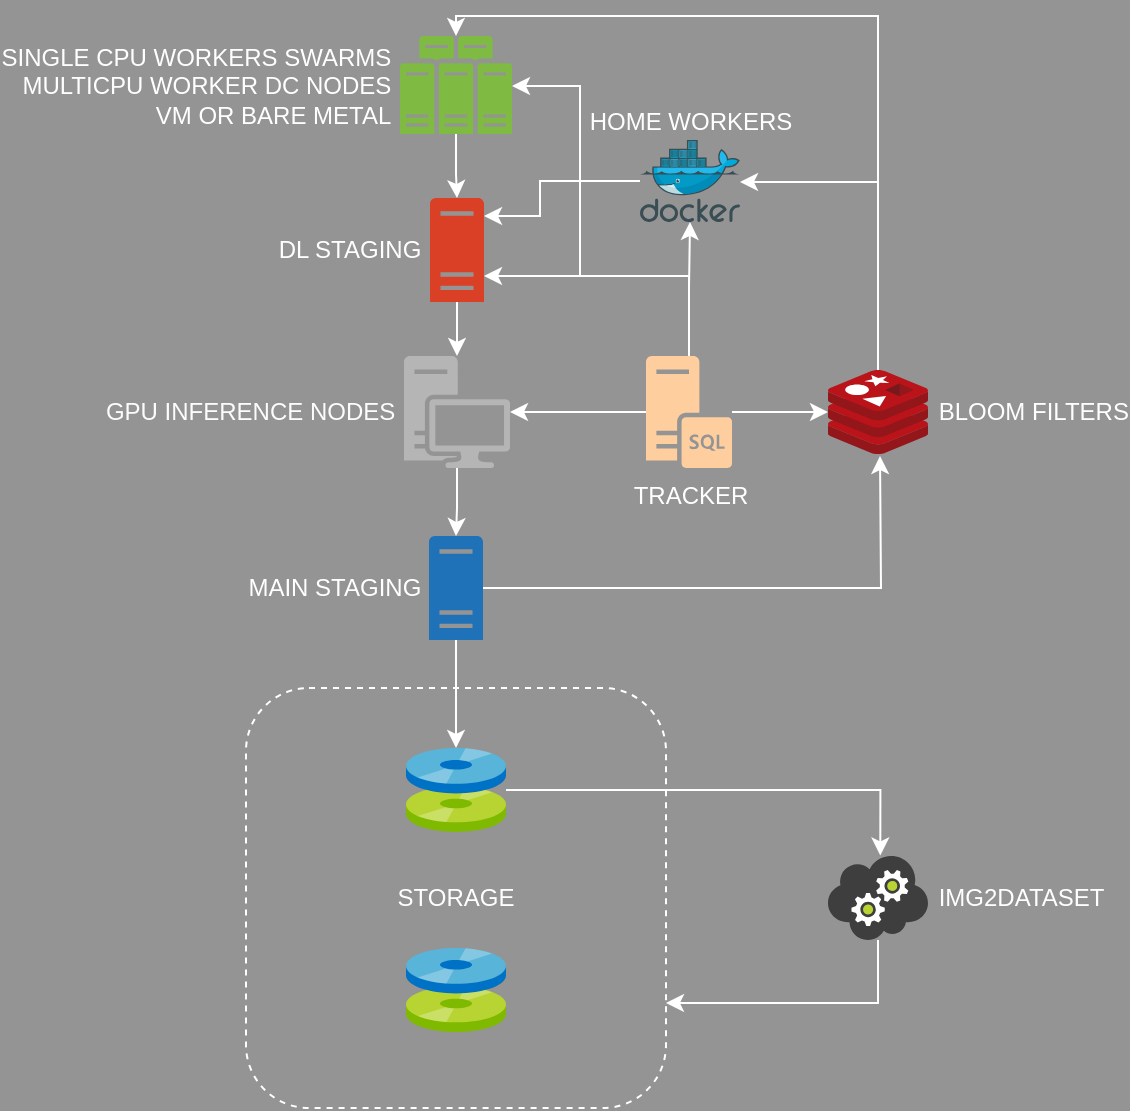 <mxfile version="15.1.1" type="github">
  <diagram id="HWF6cFD_o7p9VQBaK8Nd" name="Page-1">
    <mxGraphModel dx="3342" dy="1874" grid="1" gridSize="10" guides="1" tooltips="1" connect="1" arrows="1" fold="1" page="1" pageScale="1" pageWidth="1169" pageHeight="827" background="#949494" math="0" shadow="0">
      <root>
        <mxCell id="0" />
        <mxCell id="1" parent="0" />
        <mxCell id="32pcUigWsBj-OOpQZ1Kn-11" style="edgeStyle=orthogonalEdgeStyle;rounded=0;orthogonalLoop=1;jettySize=auto;html=1;strokeColor=#FFFFFF;" parent="1" source="32pcUigWsBj-OOpQZ1Kn-1" target="32pcUigWsBj-OOpQZ1Kn-3" edge="1">
          <mxGeometry relative="1" as="geometry">
            <Array as="points">
              <mxPoint x="719" y="20" />
              <mxPoint x="508" y="20" />
            </Array>
          </mxGeometry>
        </mxCell>
        <mxCell id="32pcUigWsBj-OOpQZ1Kn-12" style="edgeStyle=orthogonalEdgeStyle;rounded=0;orthogonalLoop=1;jettySize=auto;html=1;strokeColor=#FFFFFF;" parent="1" source="32pcUigWsBj-OOpQZ1Kn-1" target="32pcUigWsBj-OOpQZ1Kn-2" edge="1">
          <mxGeometry relative="1" as="geometry">
            <mxPoint x="649" y="94" as="targetPoint" />
            <Array as="points">
              <mxPoint x="719" y="103" />
            </Array>
          </mxGeometry>
        </mxCell>
        <mxCell id="32pcUigWsBj-OOpQZ1Kn-1" value="&amp;nbsp;BLOOM FILTERS" style="aspect=fixed;html=1;points=[];align=left;image;fontSize=12;image=img/lib/mscae/Cache_Redis_Product.svg;labelPosition=right;verticalLabelPosition=middle;verticalAlign=middle;labelBackgroundColor=none;fontColor=#FFFFFF;" parent="1" vertex="1">
          <mxGeometry x="694" y="197" width="50" height="42" as="geometry" />
        </mxCell>
        <mxCell id="aqjGa1b1h-gu6OBOAQX7-2" style="edgeStyle=orthogonalEdgeStyle;rounded=0;orthogonalLoop=1;jettySize=auto;html=1;strokeColor=#FFFFFF;" parent="1" source="32pcUigWsBj-OOpQZ1Kn-2" target="32pcUigWsBj-OOpQZ1Kn-5" edge="1">
          <mxGeometry relative="1" as="geometry">
            <Array as="points">
              <mxPoint x="550" y="103" />
              <mxPoint x="550" y="120" />
            </Array>
          </mxGeometry>
        </mxCell>
        <mxCell id="32pcUigWsBj-OOpQZ1Kn-2" value="HOME WORKERS" style="aspect=fixed;html=1;points=[];align=center;image;fontSize=12;image=img/lib/mscae/Docker.svg;labelPosition=center;verticalLabelPosition=top;verticalAlign=bottom;labelBackgroundColor=none;fontColor=#FFFFFF;noLabel=0;direction=east;" parent="1" vertex="1">
          <mxGeometry x="600" y="82" width="50" height="41" as="geometry" />
        </mxCell>
        <mxCell id="32pcUigWsBj-OOpQZ1Kn-7" style="edgeStyle=orthogonalEdgeStyle;rounded=0;orthogonalLoop=1;jettySize=auto;html=1;strokeColor=#FFFFFF;" parent="1" source="32pcUigWsBj-OOpQZ1Kn-3" target="32pcUigWsBj-OOpQZ1Kn-5" edge="1">
          <mxGeometry relative="1" as="geometry" />
        </mxCell>
        <mxCell id="32pcUigWsBj-OOpQZ1Kn-3" value="SINGLE CPU WORKERS SWARMS&amp;nbsp;&lt;br&gt;MULTICPU WORKER DC NODES&amp;nbsp;&lt;br&gt;VM OR BARE METAL&amp;nbsp;" style="pointerEvents=1;shadow=0;dashed=0;html=1;strokeColor=none;fillColor=#505050;labelPosition=left;verticalLabelPosition=middle;verticalAlign=middle;outlineConnect=0;align=right;shape=mxgraph.office.servers.server_farm;fillColor=#7FBA42;fontColor=#FFFFFF;" parent="1" vertex="1">
          <mxGeometry x="480" y="30" width="56" height="49" as="geometry" />
        </mxCell>
        <mxCell id="32pcUigWsBj-OOpQZ1Kn-15" style="edgeStyle=orthogonalEdgeStyle;rounded=0;orthogonalLoop=1;jettySize=auto;html=1;strokeColor=#FFFFFF;" parent="1" source="32pcUigWsBj-OOpQZ1Kn-4" target="32pcUigWsBj-OOpQZ1Kn-14" edge="1">
          <mxGeometry relative="1" as="geometry" />
        </mxCell>
        <mxCell id="aqjGa1b1h-gu6OBOAQX7-8" style="edgeStyle=orthogonalEdgeStyle;rounded=0;orthogonalLoop=1;jettySize=auto;html=1;fontColor=#FFFFFF;strokeColor=#FFFFFF;" parent="1" source="32pcUigWsBj-OOpQZ1Kn-4" edge="1">
          <mxGeometry relative="1" as="geometry">
            <mxPoint x="720" y="240" as="targetPoint" />
          </mxGeometry>
        </mxCell>
        <mxCell id="32pcUigWsBj-OOpQZ1Kn-4" value="MAIN STAGING&amp;nbsp;" style="pointerEvents=1;shadow=0;dashed=0;html=1;strokeColor=none;labelPosition=left;verticalLabelPosition=middle;verticalAlign=middle;outlineConnect=0;align=right;shape=mxgraph.office.servers.server_generic;fillColor=#2072B8;fontColor=#FFFFFF;" parent="1" vertex="1">
          <mxGeometry x="494.5" y="280" width="27" height="52" as="geometry" />
        </mxCell>
        <mxCell id="32pcUigWsBj-OOpQZ1Kn-8" style="edgeStyle=orthogonalEdgeStyle;rounded=0;orthogonalLoop=1;jettySize=auto;html=1;strokeColor=#FFFFFF;" parent="1" source="32pcUigWsBj-OOpQZ1Kn-5" target="32pcUigWsBj-OOpQZ1Kn-6" edge="1">
          <mxGeometry relative="1" as="geometry" />
        </mxCell>
        <mxCell id="32pcUigWsBj-OOpQZ1Kn-5" value="DL STAGING&amp;nbsp;" style="pointerEvents=1;shadow=0;dashed=0;html=1;strokeColor=none;labelPosition=left;verticalLabelPosition=middle;verticalAlign=middle;outlineConnect=0;align=right;shape=mxgraph.office.servers.server_generic;fillColor=#DA4026;fontColor=#FFFFFF;" parent="1" vertex="1">
          <mxGeometry x="495" y="111" width="27" height="52" as="geometry" />
        </mxCell>
        <mxCell id="32pcUigWsBj-OOpQZ1Kn-9" style="edgeStyle=orthogonalEdgeStyle;rounded=0;orthogonalLoop=1;jettySize=auto;html=1;strokeColor=#FFFFFF;" parent="1" source="32pcUigWsBj-OOpQZ1Kn-6" target="32pcUigWsBj-OOpQZ1Kn-4" edge="1">
          <mxGeometry relative="1" as="geometry" />
        </mxCell>
        <mxCell id="32pcUigWsBj-OOpQZ1Kn-6" value="GPU INFERENCE NODES&amp;nbsp;" style="pointerEvents=1;shadow=0;dashed=0;html=1;strokeColor=none;labelPosition=left;verticalLabelPosition=middle;verticalAlign=middle;outlineConnect=0;align=right;shape=mxgraph.office.devices.workstation;fontColor=#FCFCFC;fillColor=#B5B5B5;" parent="1" vertex="1">
          <mxGeometry x="482" y="190" width="53" height="56" as="geometry" />
        </mxCell>
        <mxCell id="32pcUigWsBj-OOpQZ1Kn-18" style="edgeStyle=orthogonalEdgeStyle;rounded=0;orthogonalLoop=1;jettySize=auto;html=1;entryX=0.523;entryY=-0.007;entryDx=0;entryDy=0;entryPerimeter=0;strokeColor=#FFFFFF;" parent="1" source="32pcUigWsBj-OOpQZ1Kn-14" target="32pcUigWsBj-OOpQZ1Kn-17" edge="1">
          <mxGeometry relative="1" as="geometry" />
        </mxCell>
        <mxCell id="32pcUigWsBj-OOpQZ1Kn-14" value="" style="aspect=fixed;html=1;points=[];align=center;image;fontSize=12;image=img/lib/mscae/Discs.svg;" parent="1" vertex="1">
          <mxGeometry x="483" y="386" width="50" height="42" as="geometry" />
        </mxCell>
        <mxCell id="32pcUigWsBj-OOpQZ1Kn-16" value="" style="aspect=fixed;html=1;points=[];align=center;image;fontSize=12;image=img/lib/mscae/Discs.svg;" parent="1" vertex="1">
          <mxGeometry x="483" y="486" width="50" height="42" as="geometry" />
        </mxCell>
        <mxCell id="32pcUigWsBj-OOpQZ1Kn-21" style="edgeStyle=orthogonalEdgeStyle;rounded=0;orthogonalLoop=1;jettySize=auto;html=1;entryX=1;entryY=0.75;entryDx=0;entryDy=0;strokeColor=#FFFFFF;" parent="1" source="32pcUigWsBj-OOpQZ1Kn-17" target="32pcUigWsBj-OOpQZ1Kn-20" edge="1">
          <mxGeometry relative="1" as="geometry">
            <Array as="points">
              <mxPoint x="719" y="514" />
            </Array>
          </mxGeometry>
        </mxCell>
        <mxCell id="32pcUigWsBj-OOpQZ1Kn-17" value="&amp;nbsp;IMG2DATASET" style="aspect=fixed;html=1;points=[];align=left;image;fontSize=12;image=img/lib/mscae/Cloud_Service.svg;labelPosition=right;verticalLabelPosition=middle;verticalAlign=middle;labelBackgroundColor=none;fontColor=#FFFFFF;" parent="1" vertex="1">
          <mxGeometry x="694" y="440" width="50" height="42" as="geometry" />
        </mxCell>
        <mxCell id="32pcUigWsBj-OOpQZ1Kn-20" value="STORAGE" style="whiteSpace=wrap;html=1;aspect=fixed;dashed=1;rounded=1;fillColor=none;strokeColor=#FFFFFF;fontColor=#FFFFFF;" parent="1" vertex="1">
          <mxGeometry x="403" y="356" width="210" height="210" as="geometry" />
        </mxCell>
        <mxCell id="aqjGa1b1h-gu6OBOAQX7-3" style="edgeStyle=orthogonalEdgeStyle;rounded=0;orthogonalLoop=1;jettySize=auto;html=1;strokeColor=#FFFFFF;" parent="1" source="aqjGa1b1h-gu6OBOAQX7-1" target="32pcUigWsBj-OOpQZ1Kn-6" edge="1">
          <mxGeometry relative="1" as="geometry" />
        </mxCell>
        <mxCell id="aqjGa1b1h-gu6OBOAQX7-4" style="edgeStyle=orthogonalEdgeStyle;rounded=0;orthogonalLoop=1;jettySize=auto;html=1;strokeColor=#FFFFFF;" parent="1" source="aqjGa1b1h-gu6OBOAQX7-1" target="32pcUigWsBj-OOpQZ1Kn-2" edge="1">
          <mxGeometry relative="1" as="geometry" />
        </mxCell>
        <mxCell id="aqjGa1b1h-gu6OBOAQX7-5" style="edgeStyle=orthogonalEdgeStyle;rounded=0;orthogonalLoop=1;jettySize=auto;html=1;strokeColor=#FFFFFF;" parent="1" source="aqjGa1b1h-gu6OBOAQX7-1" target="32pcUigWsBj-OOpQZ1Kn-3" edge="1">
          <mxGeometry relative="1" as="geometry">
            <Array as="points">
              <mxPoint x="625" y="150" />
              <mxPoint x="570" y="150" />
              <mxPoint x="570" y="55" />
            </Array>
          </mxGeometry>
        </mxCell>
        <mxCell id="aqjGa1b1h-gu6OBOAQX7-7" style="edgeStyle=orthogonalEdgeStyle;rounded=0;orthogonalLoop=1;jettySize=auto;html=1;fontColor=#FFFFFF;strokeColor=#FFFFFF;" parent="1" source="aqjGa1b1h-gu6OBOAQX7-1" target="32pcUigWsBj-OOpQZ1Kn-1" edge="1">
          <mxGeometry relative="1" as="geometry" />
        </mxCell>
        <mxCell id="aqjGa1b1h-gu6OBOAQX7-9" style="edgeStyle=orthogonalEdgeStyle;rounded=0;orthogonalLoop=1;jettySize=auto;html=1;fontColor=#FFFFFF;strokeColor=#FFFFFF;" parent="1" source="aqjGa1b1h-gu6OBOAQX7-1" target="32pcUigWsBj-OOpQZ1Kn-5" edge="1">
          <mxGeometry relative="1" as="geometry">
            <Array as="points">
              <mxPoint x="625" y="150" />
            </Array>
          </mxGeometry>
        </mxCell>
        <mxCell id="aqjGa1b1h-gu6OBOAQX7-1" value="TRACKER" style="pointerEvents=1;shadow=0;dashed=0;html=1;strokeColor=none;labelPosition=center;verticalLabelPosition=bottom;verticalAlign=top;outlineConnect=0;align=center;shape=mxgraph.office.servers.sql_server;fillColor=#FFCE9F;fontColor=#FFFFFF;" parent="1" vertex="1">
          <mxGeometry x="603" y="190" width="43" height="56" as="geometry" />
        </mxCell>
      </root>
    </mxGraphModel>
  </diagram>
</mxfile>
